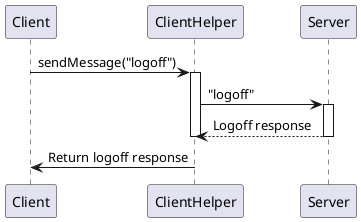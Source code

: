 @startuml
participant Client
participant ClientHelper
participant Server

Client -> ClientHelper: sendMessage("logoff")
activate ClientHelper
ClientHelper -> Server: "logoff"
activate Server
Server --> ClientHelper: Logoff response
deactivate Server
deactivate ClientHelper

ClientHelper -> Client: Return logoff response
deactivate ClientHelper

@enduml
